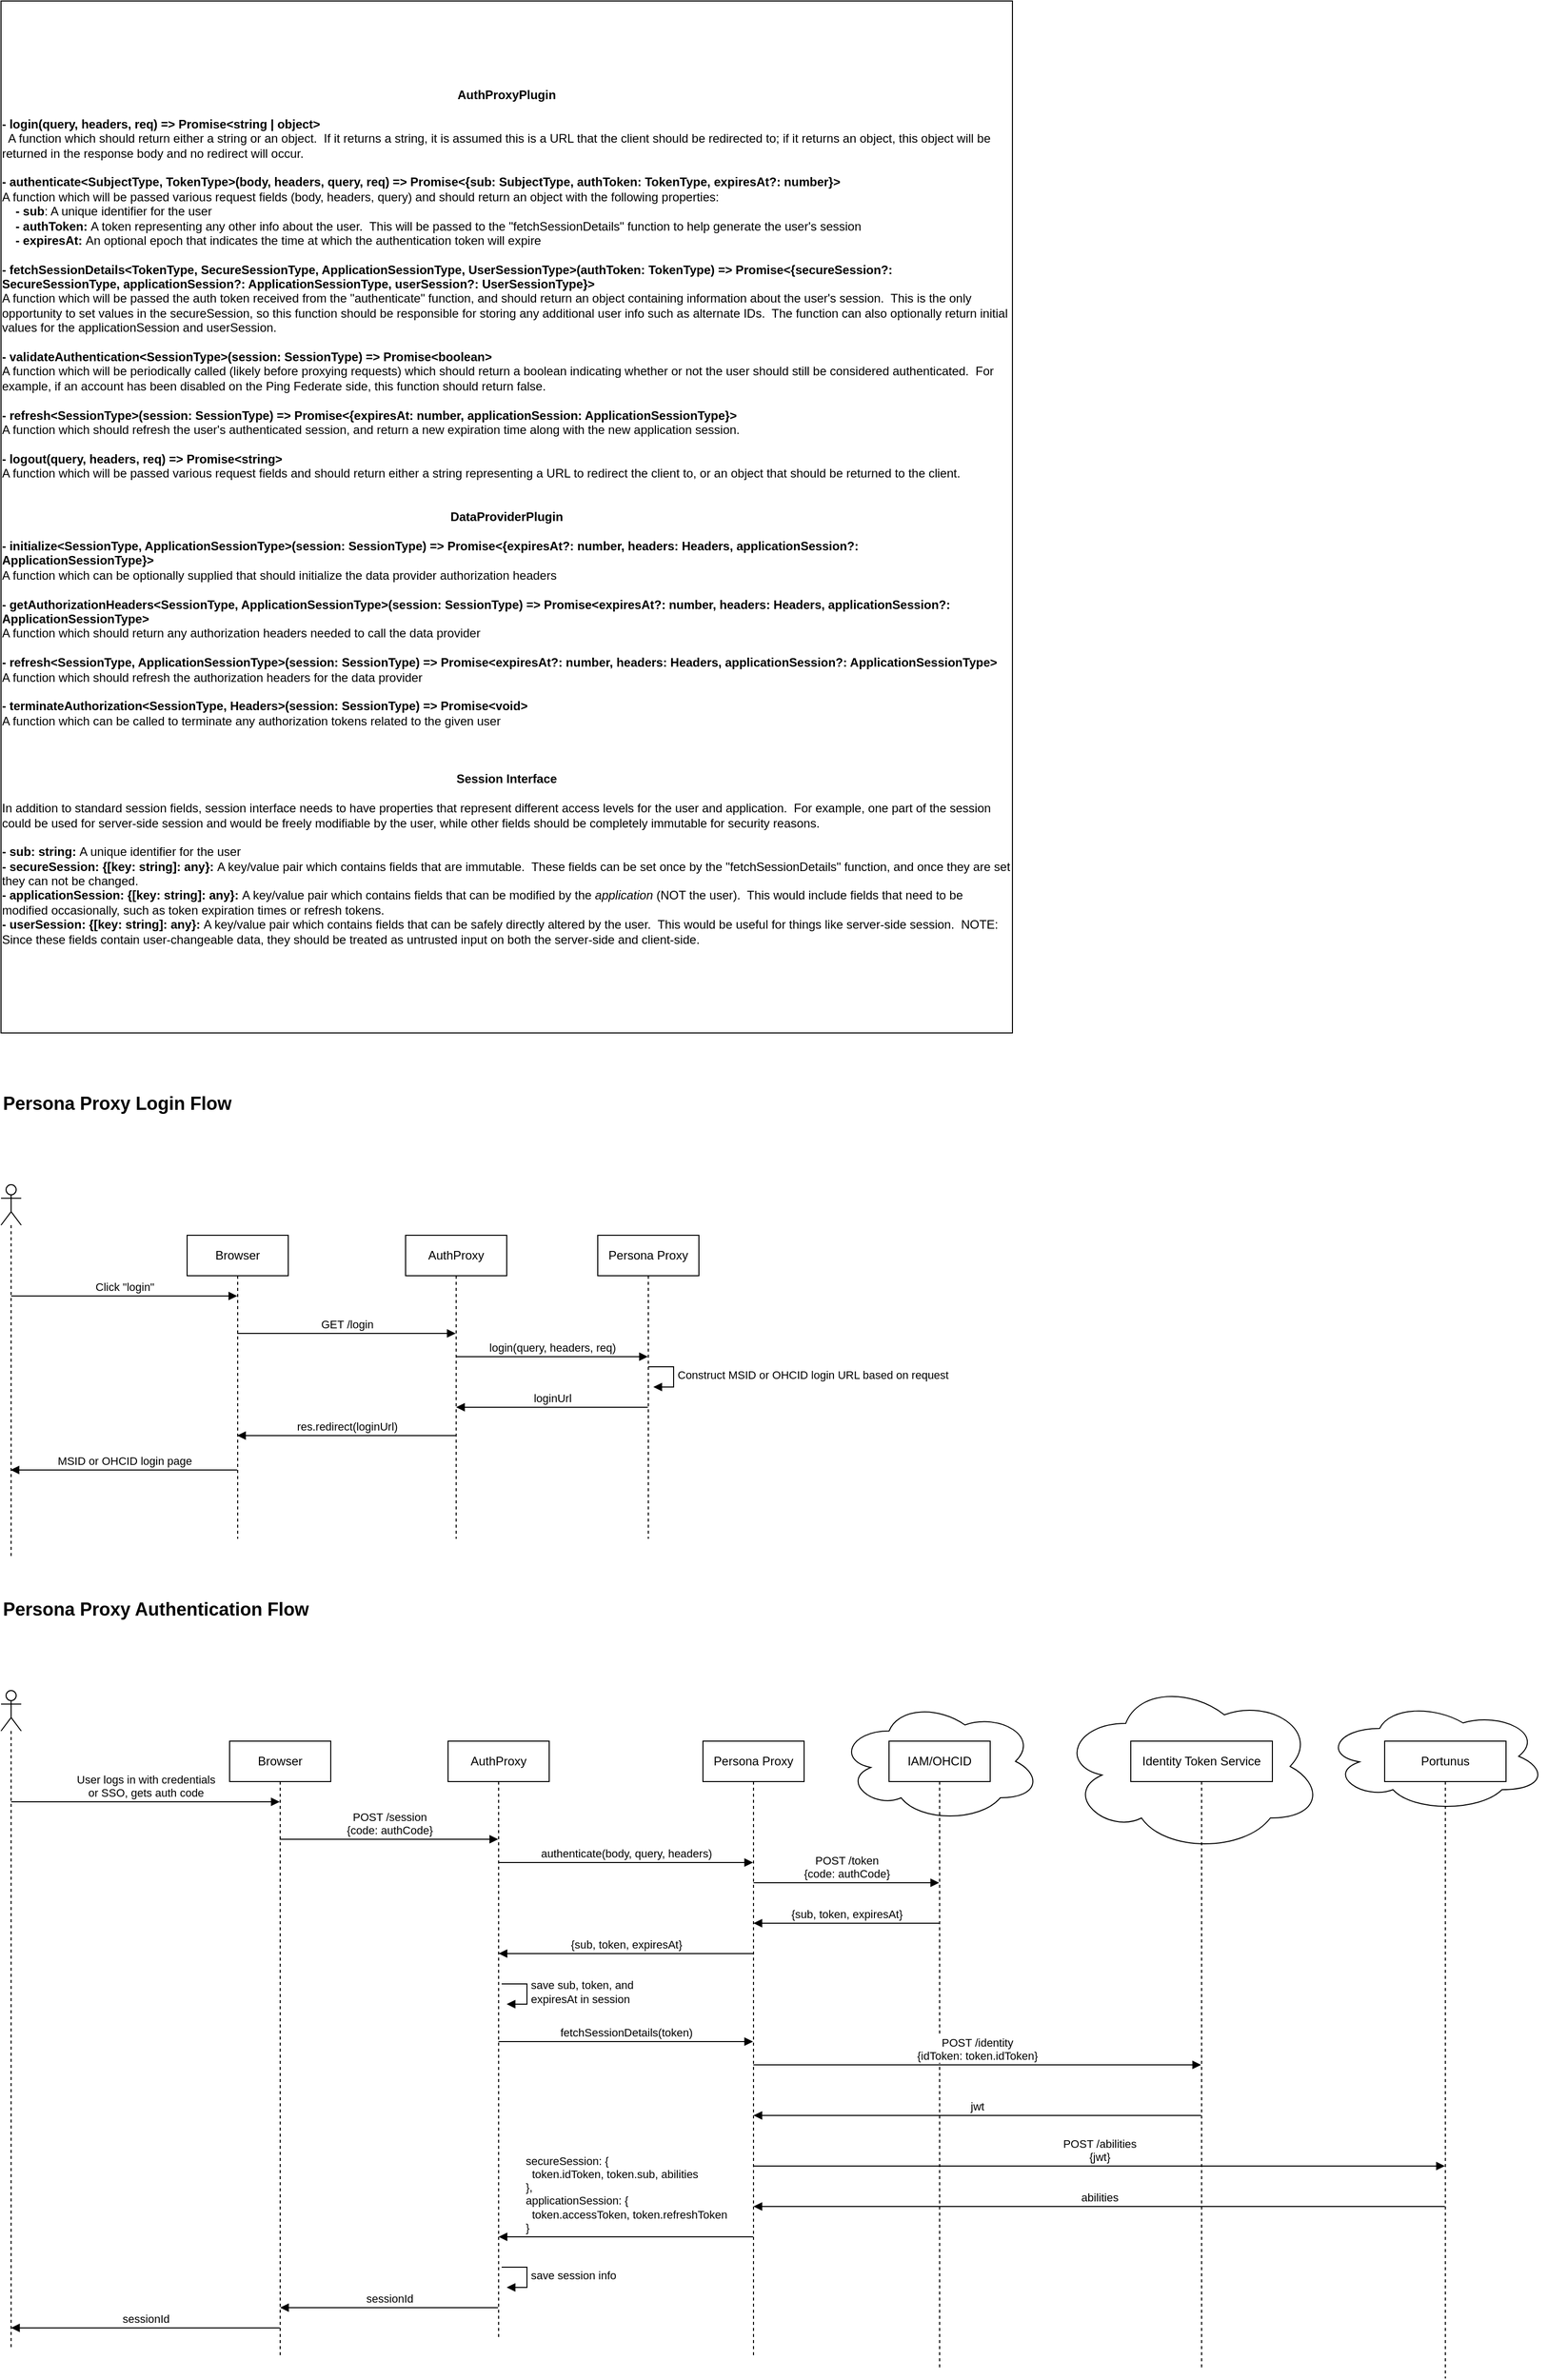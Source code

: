 <mxfile version="14.4.4" type="github">
  <diagram name="Page-1" id="9f46799a-70d6-7492-0946-bef42562c5a5">
    <mxGraphModel dx="2254" dy="3366" grid="1" gridSize="10" guides="1" tooltips="1" connect="1" arrows="1" fold="1" page="1" pageScale="1" pageWidth="1100" pageHeight="850" background="#ffffff" math="0" shadow="0">
      <root>
        <mxCell id="0" />
        <mxCell id="1" parent="0" />
        <mxCell id="U6y2hWdJB_3HYAMK6PYz-72" value="" style="ellipse;shape=cloud;whiteSpace=wrap;html=1;align=center;" vertex="1" parent="1">
          <mxGeometry x="1092" y="-20" width="220" height="110" as="geometry" />
        </mxCell>
        <mxCell id="U6y2hWdJB_3HYAMK6PYz-67" value="" style="ellipse;shape=cloud;whiteSpace=wrap;html=1;align=center;" vertex="1" parent="1">
          <mxGeometry x="831" y="-40" width="260" height="170" as="geometry" />
        </mxCell>
        <mxCell id="U6y2hWdJB_3HYAMK6PYz-58" value="" style="ellipse;shape=cloud;whiteSpace=wrap;html=1;align=center;" vertex="1" parent="1">
          <mxGeometry x="612" y="-20" width="200" height="120" as="geometry" />
        </mxCell>
        <mxCell id="w1PzRN34txhDw9UbGB5l-34" value="&lt;b&gt;AuthProxyPlugin&lt;/b&gt;&lt;br&gt;&lt;br&gt;&lt;div style=&quot;text-align: left&quot;&gt;&lt;b&gt;- login(query, headers, req) =&amp;gt; Promise&amp;lt;string | object&amp;gt;&lt;/b&gt;&lt;/div&gt;&lt;div style=&quot;text-align: left&quot;&gt;&amp;nbsp; A function which should return either a string or an object.&amp;nbsp; If it returns a string, it is assumed this is a URL that the client should be redirected to; if it returns an object, this object will be returned in the response body and no redirect will occur.&lt;/div&gt;&lt;div style=&quot;text-align: left&quot;&gt;&lt;br&gt;&lt;/div&gt;&lt;div style=&quot;text-align: left&quot;&gt;&lt;b&gt;- authenticate&amp;lt;SubjectType, TokenType&amp;gt;(body, headers, query, req) =&amp;gt; Promise&amp;lt;{sub: SubjectType, authToken: TokenType, expiresAt?: number}&amp;gt;&lt;/b&gt;&lt;/div&gt;&lt;div style=&quot;text-align: left&quot;&gt;A function which will be passed various request fields (body, headers, query) and should return an object with the following properties:&lt;/div&gt;&lt;div style=&quot;text-align: left&quot;&gt;&amp;nbsp; &amp;nbsp; &lt;b&gt;- sub&lt;/b&gt;: A unique identifier for the user&lt;/div&gt;&lt;div style=&quot;text-align: left&quot;&gt;&amp;nbsp; &amp;nbsp; &lt;b&gt;- authToken:&lt;/b&gt;&amp;nbsp;A token representing any other info about the user.&amp;nbsp; This will be passed to the &quot;fetchSessionDetails&quot; function to help generate the user&#39;s session&lt;/div&gt;&lt;div style=&quot;text-align: left&quot;&gt;&amp;nbsp; &amp;nbsp; &lt;b&gt;- expiresAt:&lt;/b&gt;&amp;nbsp;An optional epoch that indicates the time at which the authentication token will expire&lt;/div&gt;&lt;div style=&quot;text-align: left&quot;&gt;&lt;br&gt;&lt;/div&gt;&lt;div style=&quot;text-align: left&quot;&gt;&lt;b&gt;- fetchSessionDetails&amp;lt;TokenType, SecureSessionType, ApplicationSessionType, UserSessionType&amp;gt;(authToken: TokenType) =&amp;gt; Promise&amp;lt;{secureSession?: SecureSessionType, applicationSession?: ApplicationSessionType, userSession?: UserSessionType}&amp;gt;&lt;/b&gt;&lt;/div&gt;&lt;div style=&quot;text-align: left&quot;&gt;A function which will be passed the auth token received from the &quot;authenticate&quot; function, and should return an object containing information about the user&#39;s session.&amp;nbsp; This is the only opportunity to set values in the secureSession, so this function should be responsible for storing any additional user info such as alternate IDs.&amp;nbsp; The function can also optionally return initial values for the applicationSession and userSession.&lt;/div&gt;&lt;div style=&quot;text-align: left&quot;&gt;&lt;b&gt;&lt;br&gt;&lt;/b&gt;&lt;/div&gt;&lt;div style=&quot;text-align: left&quot;&gt;&lt;b&gt;- validateAuthentication&amp;lt;SessionType&amp;gt;(session: SessionType) =&amp;gt; Promise&amp;lt;boolean&amp;gt;&lt;/b&gt;&lt;/div&gt;&lt;div style=&quot;text-align: left&quot;&gt;A function which will be periodically called (likely before proxying requests) which should return a boolean indicating whether or not the user should still be considered authenticated.&amp;nbsp; For example, if an account has been disabled on the Ping Federate side, this function should return false.&lt;/div&gt;&lt;div style=&quot;text-align: left&quot;&gt;&lt;br&gt;&lt;/div&gt;&lt;div style=&quot;text-align: left&quot;&gt;&lt;b&gt;- refresh&amp;lt;SessionType&amp;gt;(session: SessionType) =&amp;gt; Promise&amp;lt;{expiresAt: number, applicationSession: ApplicationSessionType}&amp;gt;&lt;/b&gt;&lt;/div&gt;&lt;div style=&quot;text-align: left&quot;&gt;A function which should refresh the user&#39;s authenticated session, and return a new expiration time along with the new application session.&lt;/div&gt;&lt;div style=&quot;text-align: left&quot;&gt;&lt;b&gt;&lt;br&gt;&lt;/b&gt;&lt;/div&gt;&lt;div style=&quot;text-align: left&quot;&gt;&lt;b&gt;- logout(query, headers, req) =&amp;gt; Promise&amp;lt;string&amp;gt;&amp;nbsp;&lt;/b&gt;&lt;/div&gt;&lt;div style=&quot;text-align: left&quot;&gt;A function which will be passed various request fields and should return either a string representing a URL to redirect the client to, or an object that should be returned to the client.&lt;/div&gt;&lt;div style=&quot;text-align: left&quot;&gt;&lt;br&gt;&lt;/div&gt;&lt;div style=&quot;text-align: left&quot;&gt;&lt;br&gt;&lt;/div&gt;&lt;div&gt;&lt;b&gt;DataProviderPlugin&lt;/b&gt;&lt;/div&gt;&lt;div&gt;&lt;b&gt;&lt;br&gt;&lt;/b&gt;&lt;/div&gt;&lt;div style=&quot;text-align: left&quot;&gt;&lt;b&gt;- initialize&amp;lt;SessionType, ApplicationSessionType&amp;gt;(session: SessionType) =&amp;gt; Promise&amp;lt;{expiresAt?: number, headers: Headers, applicationSession?: ApplicationSessionType}&amp;gt;&lt;/b&gt;&lt;/div&gt;&lt;div style=&quot;text-align: left&quot;&gt;A function which can be optionally supplied that should initialize the data provider authorization headers&lt;/div&gt;&lt;div style=&quot;text-align: left&quot;&gt;&lt;br&gt;&lt;/div&gt;&lt;div style=&quot;text-align: left&quot;&gt;&lt;b&gt;- getAuthorizationHeaders&amp;lt;&lt;/b&gt;&lt;b&gt;SessionType, ApplicationSessionType&lt;/b&gt;&lt;b&gt;&amp;gt;(session: SessionType) =&amp;gt; Promise&amp;lt;&lt;/b&gt;&lt;b&gt;expiresAt?: number, headers: Headers, applicationSession?: ApplicationSessionType&lt;/b&gt;&lt;b&gt;&amp;gt;&lt;/b&gt;&lt;/div&gt;&lt;div style=&quot;text-align: left&quot;&gt;A function which should return any authorization headers needed to call the data provider&lt;/div&gt;&lt;div style=&quot;text-align: left&quot;&gt;&lt;br&gt;&lt;/div&gt;&lt;div style=&quot;text-align: left&quot;&gt;&lt;b&gt;- refresh&amp;lt;&lt;/b&gt;&lt;b&gt;SessionType, ApplicationSessionType&lt;/b&gt;&lt;b&gt;&amp;gt;(session: SessionType) =&amp;gt;&amp;nbsp;&lt;/b&gt;&lt;b&gt;Promise&amp;lt;&lt;/b&gt;&lt;b&gt;expiresAt?: number, headers: Headers, applicationSession?: ApplicationSessionType&lt;/b&gt;&lt;b&gt;&amp;gt;&lt;/b&gt;&lt;/div&gt;&lt;div style=&quot;text-align: left&quot;&gt;A function which should refresh the authorization headers for the data provider&lt;/div&gt;&lt;div style=&quot;text-align: left&quot;&gt;&lt;br&gt;&lt;/div&gt;&lt;div style=&quot;text-align: left&quot;&gt;&lt;b&gt;- terminateAuthorization&amp;lt;SessionType, Headers&amp;gt;(session: SessionType) =&amp;gt; Promise&amp;lt;void&amp;gt;&lt;/b&gt;&lt;/div&gt;&lt;div style=&quot;text-align: left&quot;&gt;A function which can be called to terminate any authorization tokens related to the given user&lt;/div&gt;&lt;div style=&quot;text-align: left&quot;&gt;&lt;br&gt;&lt;/div&gt;&lt;div style=&quot;text-align: left&quot;&gt;&lt;br&gt;&lt;/div&gt;&lt;div style=&quot;text-align: left&quot;&gt;&lt;br&gt;&lt;/div&gt;&lt;div&gt;&lt;b&gt;Session Interface&lt;/b&gt;&lt;/div&gt;&lt;div&gt;&lt;b&gt;&lt;br&gt;&lt;/b&gt;&lt;/div&gt;&lt;div style=&quot;text-align: left&quot;&gt;In addition to standard session fields, session interface needs to have properties that represent different access levels for the user and application.&amp;nbsp; For example, one part of the session could be used for server-side session and would be freely modifiable by the user, while other fields should be completely immutable for security reasons.&lt;/div&gt;&lt;div style=&quot;text-align: left&quot;&gt;&lt;br&gt;&lt;/div&gt;&lt;div style=&quot;text-align: left&quot;&gt;&lt;b&gt;- sub: string:&lt;/b&gt;&amp;nbsp;A unique identifier for the user&lt;/div&gt;&lt;div style=&quot;text-align: left&quot;&gt;&lt;b&gt;- secureSession: {[key: string]: any}:&lt;/b&gt;&amp;nbsp;A key/value pair which contains fields that are immutable.&amp;nbsp; These fields can be set once by the &quot;fetchSessionDetails&quot; function, and once they are set they can not be changed.&lt;/div&gt;&lt;div style=&quot;text-align: left&quot;&gt;&lt;b&gt;- applicationSession:&amp;nbsp;&lt;/b&gt;&lt;b&gt;{[key: string]: any}:&lt;/b&gt;&lt;span&gt;&amp;nbsp;A key/value pair which contains fields that can be modified by the &lt;i&gt;application&lt;/i&gt;&amp;nbsp;(NOT the user).&amp;nbsp; This would include fields that need to be modified occasionally, such as token expiration times or refresh tokens.&lt;/span&gt;&lt;/div&gt;&lt;div style=&quot;text-align: left&quot;&gt;&lt;span&gt;&lt;b&gt;- userSession:&amp;nbsp;&lt;/b&gt;&lt;/span&gt;&lt;b&gt;{[key: string]: any}:&lt;/b&gt;&lt;span&gt;&amp;nbsp;A key/value pair which contains fields that can be safely directly altered by the user.&amp;nbsp; This would be useful for things like server-side session.&amp;nbsp; NOTE: Since these fields contain user-changeable data, they should be treated as untrusted input on both the server-side and client-side.&lt;/span&gt;&lt;/div&gt;" style="rounded=0;whiteSpace=wrap;html=1;" parent="1" vertex="1">
          <mxGeometry x="-216" y="-1700" width="1000" height="1020" as="geometry" />
        </mxCell>
        <mxCell id="U6y2hWdJB_3HYAMK6PYz-29" value="&lt;b&gt;&lt;font style=&quot;font-size: 18px&quot;&gt;Persona Proxy Login Flow&lt;/font&gt;&lt;/b&gt;" style="text;html=1;strokeColor=none;fillColor=none;align=left;verticalAlign=middle;whiteSpace=wrap;rounded=0;" vertex="1" parent="1">
          <mxGeometry x="-216" y="-620" width="520" height="20" as="geometry" />
        </mxCell>
        <mxCell id="U6y2hWdJB_3HYAMK6PYz-30" value="Browser" style="shape=umlLifeline;perimeter=lifelinePerimeter;whiteSpace=wrap;html=1;container=1;collapsible=0;recursiveResize=0;outlineConnect=0;" vertex="1" parent="1">
          <mxGeometry x="-32" y="-480" width="100" height="300" as="geometry" />
        </mxCell>
        <mxCell id="U6y2hWdJB_3HYAMK6PYz-31" value="" style="shape=umlLifeline;participant=umlActor;perimeter=lifelinePerimeter;whiteSpace=wrap;html=1;container=1;collapsible=0;recursiveResize=0;verticalAlign=top;spacingTop=36;outlineConnect=0;" vertex="1" parent="1">
          <mxGeometry x="-216" y="-530" width="20" height="370" as="geometry" />
        </mxCell>
        <mxCell id="U6y2hWdJB_3HYAMK6PYz-32" value="Click &quot;login&quot;" style="html=1;verticalAlign=bottom;endArrow=block;" edge="1" parent="U6y2hWdJB_3HYAMK6PYz-31" target="U6y2hWdJB_3HYAMK6PYz-30">
          <mxGeometry width="80" relative="1" as="geometry">
            <mxPoint x="10" y="110" as="sourcePoint" />
            <mxPoint x="90" y="110" as="targetPoint" />
          </mxGeometry>
        </mxCell>
        <mxCell id="U6y2hWdJB_3HYAMK6PYz-33" value="AuthProxy" style="shape=umlLifeline;perimeter=lifelinePerimeter;whiteSpace=wrap;html=1;container=1;collapsible=0;recursiveResize=0;outlineConnect=0;" vertex="1" parent="1">
          <mxGeometry x="184" y="-480" width="100" height="300" as="geometry" />
        </mxCell>
        <mxCell id="U6y2hWdJB_3HYAMK6PYz-34" value="GET /login" style="html=1;verticalAlign=bottom;endArrow=block;" edge="1" parent="1">
          <mxGeometry width="80" relative="1" as="geometry">
            <mxPoint x="17.5" y="-383" as="sourcePoint" />
            <mxPoint x="233.5" y="-383" as="targetPoint" />
          </mxGeometry>
        </mxCell>
        <mxCell id="U6y2hWdJB_3HYAMK6PYz-35" value="Persona Proxy" style="shape=umlLifeline;perimeter=lifelinePerimeter;whiteSpace=wrap;html=1;container=1;collapsible=0;recursiveResize=0;outlineConnect=0;" vertex="1" parent="1">
          <mxGeometry x="374" y="-480" width="100" height="300" as="geometry" />
        </mxCell>
        <mxCell id="U6y2hWdJB_3HYAMK6PYz-36" value="login(query, headers, req)" style="html=1;verticalAlign=bottom;endArrow=block;" edge="1" parent="1" source="U6y2hWdJB_3HYAMK6PYz-33" target="U6y2hWdJB_3HYAMK6PYz-35">
          <mxGeometry width="80" relative="1" as="geometry">
            <mxPoint x="240" y="-360" as="sourcePoint" />
            <mxPoint x="400" y="-360" as="targetPoint" />
            <Array as="points">
              <mxPoint x="250" y="-360" />
            </Array>
          </mxGeometry>
        </mxCell>
        <mxCell id="U6y2hWdJB_3HYAMK6PYz-37" value="loginUrl" style="html=1;verticalAlign=bottom;endArrow=block;" edge="1" parent="1" source="U6y2hWdJB_3HYAMK6PYz-35" target="U6y2hWdJB_3HYAMK6PYz-33">
          <mxGeometry width="80" relative="1" as="geometry">
            <mxPoint x="410" y="-310" as="sourcePoint" />
            <mxPoint x="250" y="-310" as="targetPoint" />
            <Array as="points">
              <mxPoint x="250" y="-310" />
            </Array>
          </mxGeometry>
        </mxCell>
        <mxCell id="U6y2hWdJB_3HYAMK6PYz-38" value="res.redirect(loginUrl)" style="html=1;verticalAlign=bottom;endArrow=block;" edge="1" parent="1">
          <mxGeometry width="80" relative="1" as="geometry">
            <mxPoint x="233.5" y="-282" as="sourcePoint" />
            <mxPoint x="17.5" y="-282" as="targetPoint" />
          </mxGeometry>
        </mxCell>
        <mxCell id="U6y2hWdJB_3HYAMK6PYz-39" value="MSID or OHCID login page" style="html=1;verticalAlign=bottom;endArrow=block;" edge="1" parent="1">
          <mxGeometry width="80" relative="1" as="geometry">
            <mxPoint x="17.5" y="-248" as="sourcePoint" />
            <mxPoint x="-206.5" y="-248" as="targetPoint" />
          </mxGeometry>
        </mxCell>
        <mxCell id="U6y2hWdJB_3HYAMK6PYz-41" value="Construct MSID or OHCID login URL based on request" style="edgeStyle=orthogonalEdgeStyle;html=1;align=left;spacingLeft=2;endArrow=block;rounded=0;entryX=1;entryY=0;" edge="1" parent="1">
          <mxGeometry relative="1" as="geometry">
            <mxPoint x="424" y="-350" as="sourcePoint" />
            <Array as="points">
              <mxPoint x="449" y="-350" />
            </Array>
            <mxPoint x="429" y="-330" as="targetPoint" />
          </mxGeometry>
        </mxCell>
        <mxCell id="U6y2hWdJB_3HYAMK6PYz-42" value="&lt;b&gt;&lt;font style=&quot;font-size: 18px&quot;&gt;Persona Proxy Authentication Flow&lt;/font&gt;&lt;/b&gt;" style="text;html=1;strokeColor=none;fillColor=none;align=left;verticalAlign=middle;whiteSpace=wrap;rounded=0;" vertex="1" parent="1">
          <mxGeometry x="-216" y="-120" width="520" height="20" as="geometry" />
        </mxCell>
        <mxCell id="U6y2hWdJB_3HYAMK6PYz-43" value="Browser" style="shape=umlLifeline;perimeter=lifelinePerimeter;whiteSpace=wrap;html=1;container=1;collapsible=0;recursiveResize=0;outlineConnect=0;" vertex="1" parent="1">
          <mxGeometry x="10" y="20" width="100" height="610" as="geometry" />
        </mxCell>
        <mxCell id="U6y2hWdJB_3HYAMK6PYz-44" value="" style="shape=umlLifeline;participant=umlActor;perimeter=lifelinePerimeter;whiteSpace=wrap;html=1;container=1;collapsible=0;recursiveResize=0;verticalAlign=top;spacingTop=36;outlineConnect=0;" vertex="1" parent="1">
          <mxGeometry x="-216" y="-30" width="20" height="650" as="geometry" />
        </mxCell>
        <mxCell id="U6y2hWdJB_3HYAMK6PYz-45" value="User logs in with credentials&lt;br&gt;or SSO, gets auth code" style="html=1;verticalAlign=bottom;endArrow=block;" edge="1" parent="U6y2hWdJB_3HYAMK6PYz-44" target="U6y2hWdJB_3HYAMK6PYz-43">
          <mxGeometry width="80" relative="1" as="geometry">
            <mxPoint x="10" y="110" as="sourcePoint" />
            <mxPoint x="90" y="110" as="targetPoint" />
          </mxGeometry>
        </mxCell>
        <mxCell id="U6y2hWdJB_3HYAMK6PYz-46" value="AuthProxy" style="shape=umlLifeline;perimeter=lifelinePerimeter;whiteSpace=wrap;html=1;container=1;collapsible=0;recursiveResize=0;outlineConnect=0;" vertex="1" parent="1">
          <mxGeometry x="226" y="20" width="100" height="590" as="geometry" />
        </mxCell>
        <mxCell id="U6y2hWdJB_3HYAMK6PYz-78" value="save session info" style="edgeStyle=orthogonalEdgeStyle;html=1;align=left;spacingLeft=2;endArrow=block;rounded=0;entryX=1;entryY=0;" edge="1" parent="U6y2hWdJB_3HYAMK6PYz-46">
          <mxGeometry relative="1" as="geometry">
            <mxPoint x="53" y="520" as="sourcePoint" />
            <Array as="points">
              <mxPoint x="78" y="520" />
            </Array>
            <mxPoint x="58" y="540" as="targetPoint" />
          </mxGeometry>
        </mxCell>
        <mxCell id="U6y2hWdJB_3HYAMK6PYz-47" value="POST /session&lt;br&gt;{code: authCode}" style="html=1;verticalAlign=bottom;endArrow=block;" edge="1" parent="1">
          <mxGeometry width="80" relative="1" as="geometry">
            <mxPoint x="59.5" y="117" as="sourcePoint" />
            <mxPoint x="275.5" y="117" as="targetPoint" />
          </mxGeometry>
        </mxCell>
        <mxCell id="U6y2hWdJB_3HYAMK6PYz-48" value="Persona Proxy" style="shape=umlLifeline;perimeter=lifelinePerimeter;whiteSpace=wrap;html=1;container=1;collapsible=0;recursiveResize=0;outlineConnect=0;" vertex="1" parent="1">
          <mxGeometry x="478" y="20" width="100" height="610" as="geometry" />
        </mxCell>
        <mxCell id="U6y2hWdJB_3HYAMK6PYz-49" value="authenticate(body, query, headers)" style="html=1;verticalAlign=bottom;endArrow=block;" edge="1" parent="1" source="U6y2hWdJB_3HYAMK6PYz-46" target="U6y2hWdJB_3HYAMK6PYz-48">
          <mxGeometry width="80" relative="1" as="geometry">
            <mxPoint x="282" y="140" as="sourcePoint" />
            <mxPoint x="442" y="140" as="targetPoint" />
            <Array as="points">
              <mxPoint x="292" y="140" />
            </Array>
          </mxGeometry>
        </mxCell>
        <mxCell id="U6y2hWdJB_3HYAMK6PYz-54" value="IAM/OHCID" style="shape=umlLifeline;perimeter=lifelinePerimeter;whiteSpace=wrap;html=1;container=1;collapsible=0;recursiveResize=0;outlineConnect=0;align=center;" vertex="1" parent="1">
          <mxGeometry x="662" y="20" width="100" height="620" as="geometry" />
        </mxCell>
        <mxCell id="U6y2hWdJB_3HYAMK6PYz-56" value="{sub, token, expiresAt}" style="html=1;verticalAlign=bottom;endArrow=block;" edge="1" parent="1" source="U6y2hWdJB_3HYAMK6PYz-54" target="U6y2hWdJB_3HYAMK6PYz-48">
          <mxGeometry width="80" relative="1" as="geometry">
            <mxPoint x="582" y="210" as="sourcePoint" />
            <mxPoint x="662" y="210" as="targetPoint" />
            <Array as="points">
              <mxPoint x="682" y="200" />
            </Array>
          </mxGeometry>
        </mxCell>
        <mxCell id="U6y2hWdJB_3HYAMK6PYz-57" value="POST /token&lt;br&gt;{code: authCode}" style="html=1;verticalAlign=bottom;endArrow=block;" edge="1" parent="1" source="U6y2hWdJB_3HYAMK6PYz-48" target="U6y2hWdJB_3HYAMK6PYz-54">
          <mxGeometry width="80" relative="1" as="geometry">
            <mxPoint x="582" y="170" as="sourcePoint" />
            <mxPoint x="662" y="170" as="targetPoint" />
            <Array as="points">
              <mxPoint x="602" y="160" />
            </Array>
          </mxGeometry>
        </mxCell>
        <mxCell id="U6y2hWdJB_3HYAMK6PYz-59" value="{sub, token, expiresAt}" style="html=1;verticalAlign=bottom;endArrow=block;" edge="1" parent="1" source="U6y2hWdJB_3HYAMK6PYz-48" target="U6y2hWdJB_3HYAMK6PYz-46">
          <mxGeometry width="80" relative="1" as="geometry">
            <mxPoint x="350" y="280" as="sourcePoint" />
            <mxPoint x="430" y="280" as="targetPoint" />
            <Array as="points">
              <mxPoint x="430" y="230" />
            </Array>
          </mxGeometry>
        </mxCell>
        <mxCell id="U6y2hWdJB_3HYAMK6PYz-61" value="fetchSessionDetails(token)" style="html=1;verticalAlign=bottom;endArrow=block;" edge="1" parent="1" target="U6y2hWdJB_3HYAMK6PYz-48">
          <mxGeometry width="80" relative="1" as="geometry">
            <mxPoint x="275.833" y="317" as="sourcePoint" />
            <mxPoint x="465.5" y="317" as="targetPoint" />
            <Array as="points">
              <mxPoint x="310" y="317" />
              <mxPoint x="430" y="317" />
              <mxPoint x="440" y="317" />
            </Array>
          </mxGeometry>
        </mxCell>
        <mxCell id="U6y2hWdJB_3HYAMK6PYz-63" value="save sub, token, and&lt;br&gt;expiresAt in session" style="edgeStyle=orthogonalEdgeStyle;html=1;align=left;spacingLeft=2;endArrow=block;rounded=0;entryX=1;entryY=0;" edge="1" parent="1">
          <mxGeometry relative="1" as="geometry">
            <mxPoint x="279" y="260" as="sourcePoint" />
            <Array as="points">
              <mxPoint x="304" y="260" />
            </Array>
            <mxPoint x="284" y="280" as="targetPoint" />
          </mxGeometry>
        </mxCell>
        <mxCell id="U6y2hWdJB_3HYAMK6PYz-64" value="Identity Token Service" style="shape=umlLifeline;perimeter=lifelinePerimeter;whiteSpace=wrap;html=1;container=1;collapsible=0;recursiveResize=0;outlineConnect=0;align=center;" vertex="1" parent="1">
          <mxGeometry x="901" y="20" width="140" height="620" as="geometry" />
        </mxCell>
        <mxCell id="U6y2hWdJB_3HYAMK6PYz-68" value="POST /identity&lt;br&gt;{idToken: token.idToken}" style="html=1;verticalAlign=bottom;endArrow=block;" edge="1" parent="1">
          <mxGeometry width="80" relative="1" as="geometry">
            <mxPoint x="527.833" y="340" as="sourcePoint" />
            <mxPoint x="970.5" y="340" as="targetPoint" />
          </mxGeometry>
        </mxCell>
        <mxCell id="U6y2hWdJB_3HYAMK6PYz-69" value="jwt" style="html=1;verticalAlign=bottom;endArrow=block;" edge="1" parent="1" source="U6y2hWdJB_3HYAMK6PYz-64" target="U6y2hWdJB_3HYAMK6PYz-48">
          <mxGeometry width="80" relative="1" as="geometry">
            <mxPoint x="792" y="390" as="sourcePoint" />
            <mxPoint x="872" y="390" as="targetPoint" />
            <Array as="points">
              <mxPoint x="642" y="390" />
              <mxPoint x="572" y="390" />
            </Array>
          </mxGeometry>
        </mxCell>
        <mxCell id="U6y2hWdJB_3HYAMK6PYz-70" value="Portunus" style="shape=umlLifeline;perimeter=lifelinePerimeter;whiteSpace=wrap;html=1;container=1;collapsible=0;recursiveResize=0;outlineConnect=0;align=center;" vertex="1" parent="1">
          <mxGeometry x="1152" y="20" width="120" height="630" as="geometry" />
        </mxCell>
        <mxCell id="U6y2hWdJB_3HYAMK6PYz-73" value="POST /abilities&lt;br&gt;{jwt}" style="html=1;verticalAlign=bottom;endArrow=block;" edge="1" parent="1" source="U6y2hWdJB_3HYAMK6PYz-48" target="U6y2hWdJB_3HYAMK6PYz-70">
          <mxGeometry width="80" relative="1" as="geometry">
            <mxPoint x="532.003" y="440" as="sourcePoint" />
            <mxPoint x="962" y="440" as="targetPoint" />
            <Array as="points">
              <mxPoint x="852" y="440" />
            </Array>
          </mxGeometry>
        </mxCell>
        <mxCell id="U6y2hWdJB_3HYAMK6PYz-75" value="abilities" style="html=1;verticalAlign=bottom;endArrow=block;" edge="1" parent="1" source="U6y2hWdJB_3HYAMK6PYz-70" target="U6y2hWdJB_3HYAMK6PYz-48">
          <mxGeometry width="80" relative="1" as="geometry">
            <mxPoint x="1062" y="540" as="sourcePoint" />
            <mxPoint x="1142" y="540" as="targetPoint" />
            <Array as="points">
              <mxPoint x="1082" y="480" />
            </Array>
          </mxGeometry>
        </mxCell>
        <mxCell id="U6y2hWdJB_3HYAMK6PYz-76" value="&lt;div style=&quot;text-align: left&quot;&gt;secureSession: {&lt;br&gt;&lt;/div&gt;&lt;div style=&quot;text-align: left&quot;&gt;&amp;nbsp; token.idToken, token.sub, abilities&lt;/div&gt;&lt;div style=&quot;text-align: left&quot;&gt;},&lt;/div&gt;&lt;div style=&quot;text-align: left&quot;&gt;applicationSession: {&lt;/div&gt;&lt;div style=&quot;text-align: left&quot;&gt;&amp;nbsp; token.accessToken, token.refreshToken&lt;/div&gt;&lt;div style=&quot;text-align: left&quot;&gt;}&lt;/div&gt;" style="html=1;verticalAlign=bottom;endArrow=block;" edge="1" parent="1" source="U6y2hWdJB_3HYAMK6PYz-48" target="U6y2hWdJB_3HYAMK6PYz-46">
          <mxGeometry width="80" relative="1" as="geometry">
            <mxPoint x="330" y="590" as="sourcePoint" />
            <mxPoint x="410" y="590" as="targetPoint" />
            <Array as="points">
              <mxPoint x="320" y="510" />
            </Array>
          </mxGeometry>
        </mxCell>
        <mxCell id="U6y2hWdJB_3HYAMK6PYz-79" value="sessionId" style="html=1;verticalAlign=bottom;endArrow=block;" edge="1" parent="1" source="U6y2hWdJB_3HYAMK6PYz-46" target="U6y2hWdJB_3HYAMK6PYz-43">
          <mxGeometry width="80" relative="1" as="geometry">
            <mxPoint x="160" y="610" as="sourcePoint" />
            <mxPoint x="240" y="610" as="targetPoint" />
            <Array as="points">
              <mxPoint x="240" y="580" />
            </Array>
          </mxGeometry>
        </mxCell>
        <mxCell id="U6y2hWdJB_3HYAMK6PYz-80" value="sessionId" style="html=1;verticalAlign=bottom;endArrow=block;" edge="1" parent="1" source="U6y2hWdJB_3HYAMK6PYz-43" target="U6y2hWdJB_3HYAMK6PYz-44">
          <mxGeometry width="80" relative="1" as="geometry">
            <mxPoint x="-120" y="600" as="sourcePoint" />
            <mxPoint x="-40" y="600" as="targetPoint" />
            <Array as="points">
              <mxPoint x="-40" y="600" />
            </Array>
          </mxGeometry>
        </mxCell>
      </root>
    </mxGraphModel>
  </diagram>
</mxfile>
